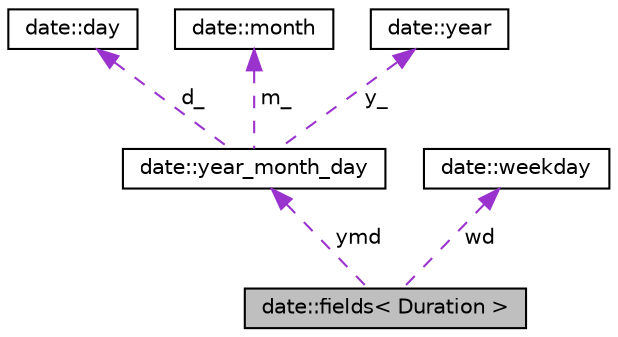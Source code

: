digraph "date::fields&lt; Duration &gt;"
{
 // LATEX_PDF_SIZE
  edge [fontname="Helvetica",fontsize="10",labelfontname="Helvetica",labelfontsize="10"];
  node [fontname="Helvetica",fontsize="10",shape=record];
  Node1 [label="date::fields\< Duration \>",height=0.2,width=0.4,color="black", fillcolor="grey75", style="filled", fontcolor="black",tooltip=" "];
  Node2 -> Node1 [dir="back",color="darkorchid3",fontsize="10",style="dashed",label=" ymd" ,fontname="Helvetica"];
  Node2 [label="date::year_month_day",height=0.2,width=0.4,color="black", fillcolor="white", style="filled",URL="$classdate_1_1year__month__day.html",tooltip=" "];
  Node3 -> Node2 [dir="back",color="darkorchid3",fontsize="10",style="dashed",label=" d_" ,fontname="Helvetica"];
  Node3 [label="date::day",height=0.2,width=0.4,color="black", fillcolor="white", style="filled",URL="$classdate_1_1day.html",tooltip=" "];
  Node4 -> Node2 [dir="back",color="darkorchid3",fontsize="10",style="dashed",label=" m_" ,fontname="Helvetica"];
  Node4 [label="date::month",height=0.2,width=0.4,color="black", fillcolor="white", style="filled",URL="$classdate_1_1month.html",tooltip=" "];
  Node5 -> Node2 [dir="back",color="darkorchid3",fontsize="10",style="dashed",label=" y_" ,fontname="Helvetica"];
  Node5 [label="date::year",height=0.2,width=0.4,color="black", fillcolor="white", style="filled",URL="$classdate_1_1year.html",tooltip=" "];
  Node6 -> Node1 [dir="back",color="darkorchid3",fontsize="10",style="dashed",label=" wd" ,fontname="Helvetica"];
  Node6 [label="date::weekday",height=0.2,width=0.4,color="black", fillcolor="white", style="filled",URL="$classdate_1_1weekday.html",tooltip=" "];
}
